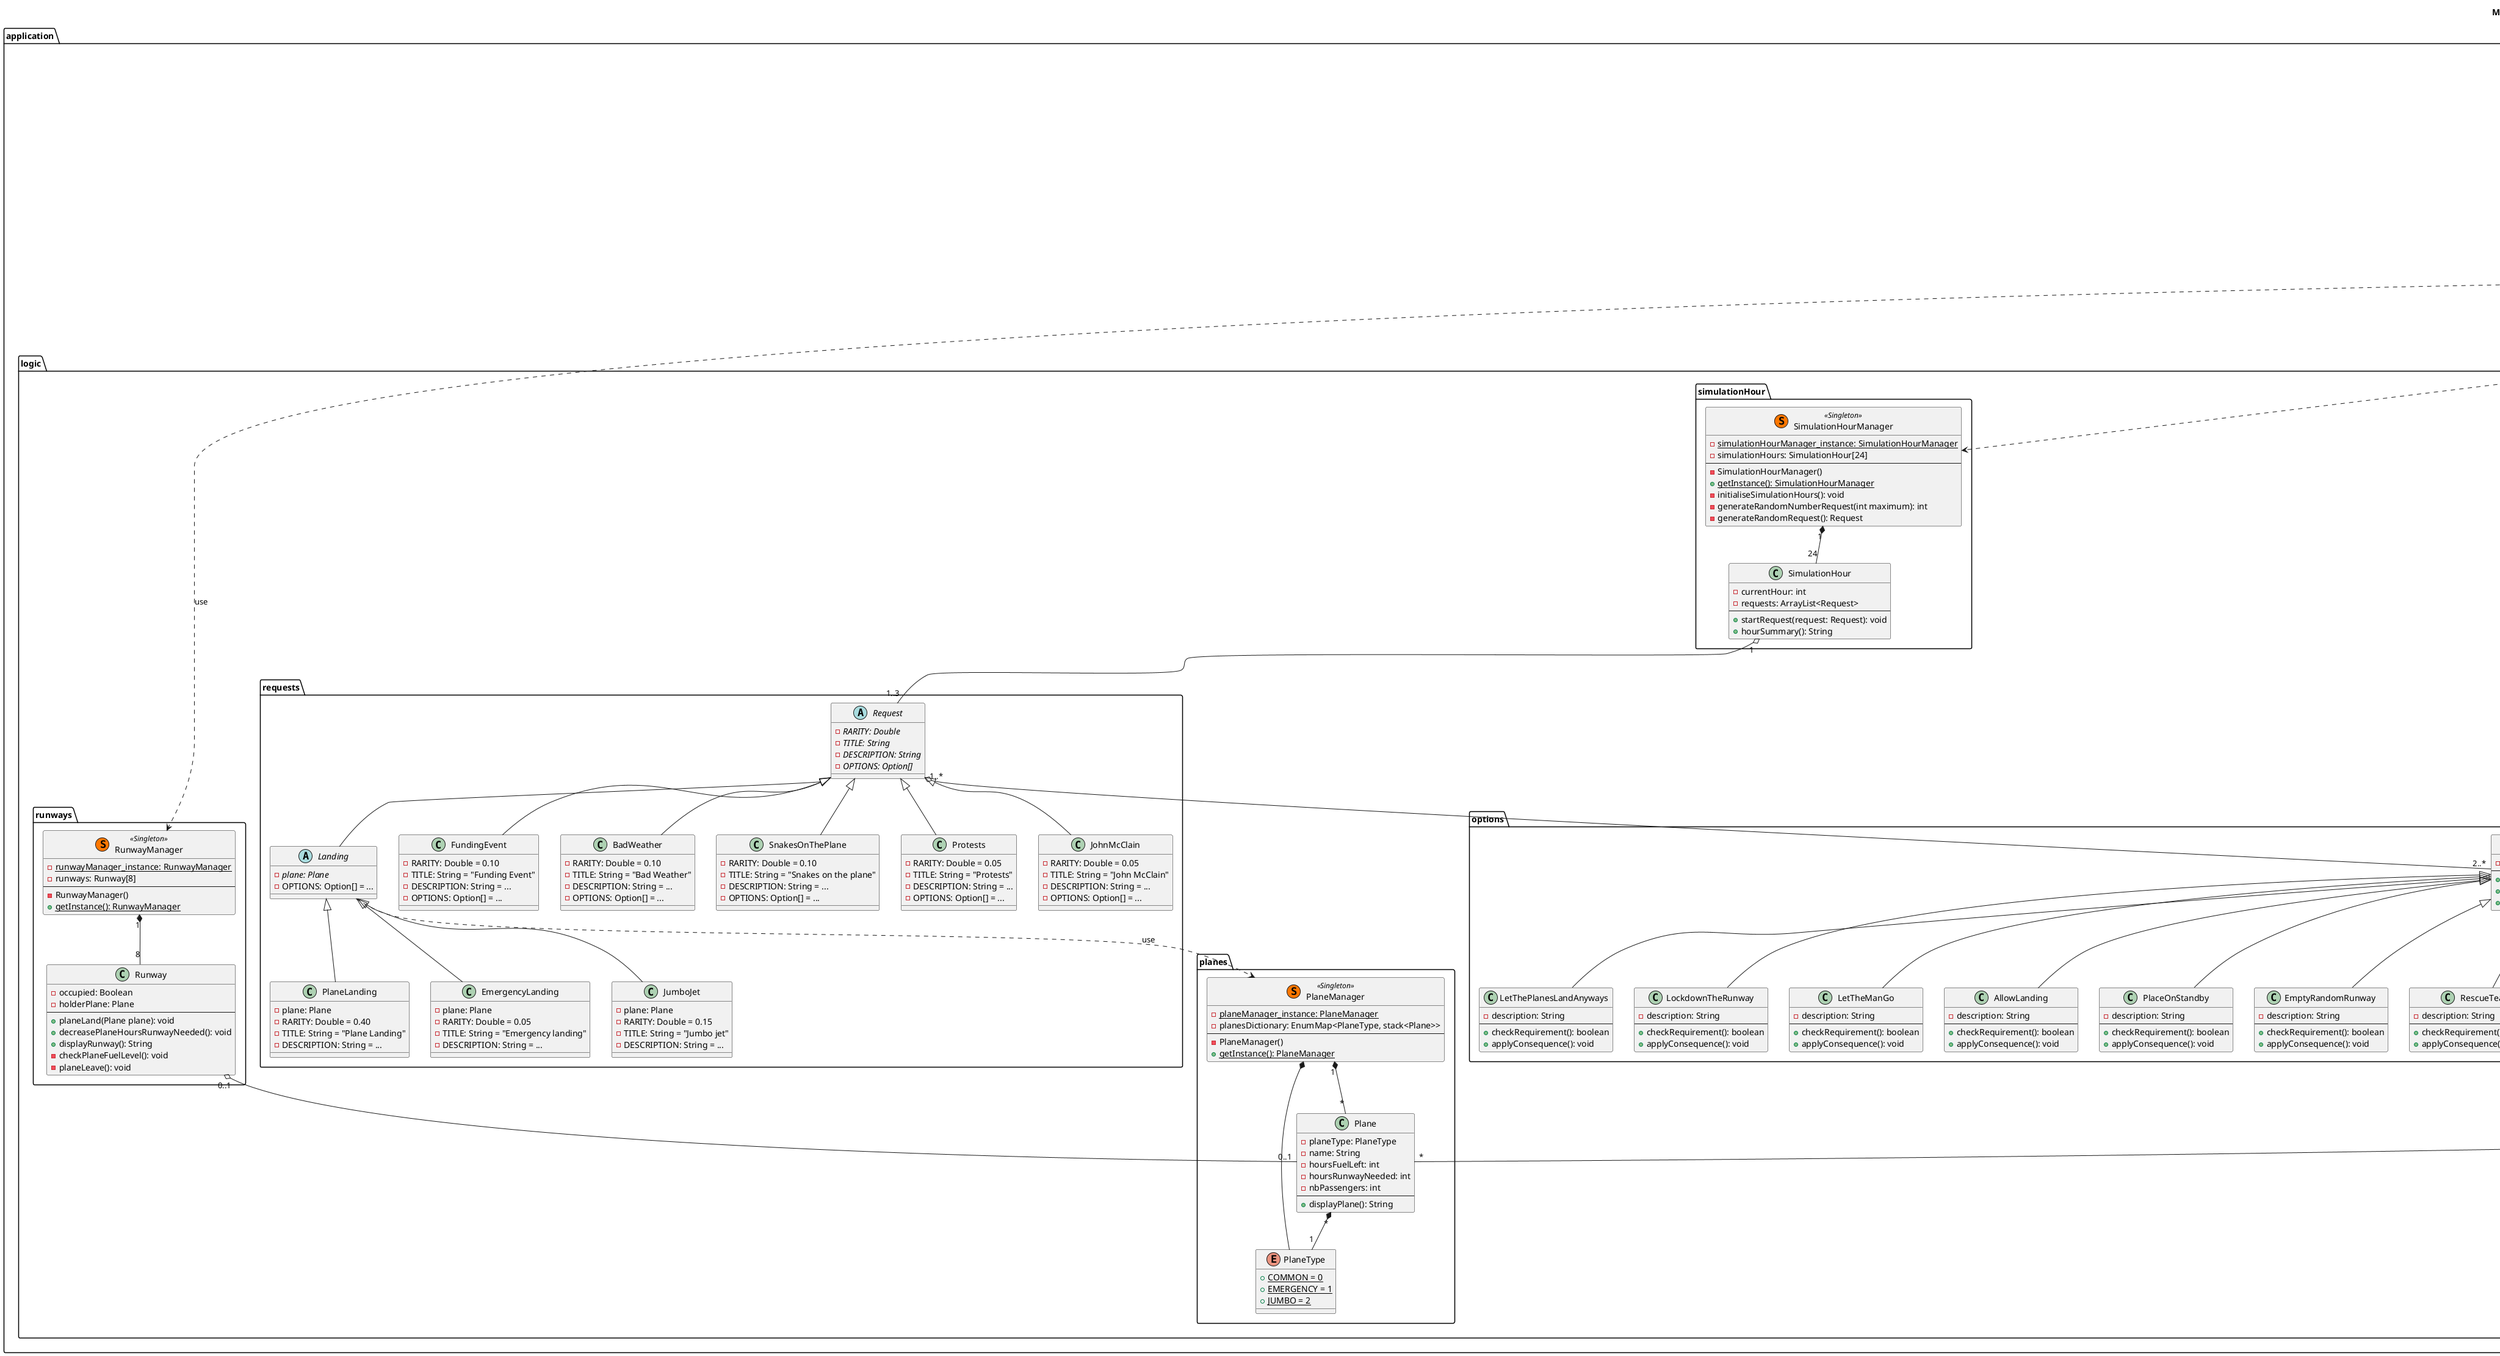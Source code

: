@startuml

title MOD4B - Class Diagram

package application {

  class MainApplication {
    --
    + main(args: String[]): void
    + startSimulation(userInput: Scanner)
  }

  class Simulation {
    --
    + Simulation(userInput: Scanner)
  }

  package userInterface {

    class UserInputManager << (S,#FF7700) Singleton >> {
        - {static} ui_instance: UserInputManager
        - userInput: Scanner
        --
        - UserInputManager()
        + {static} getInstance(): UserInputManager
    }

      package menus {

        class MenuManager << (S,#FF7700) Singleton >> {
            - {static} menuManager_instance: MenuManager
            - menusDictionary: EnumMap<MenuType, Menu>
            --
            - MenuManager()
            + {static} getInstance(): MenuManager
        }

        enum MenuType {
            + {static} MAIN = 0
            + {static} RUNWAY = 1
            + {static} WAITING_PLANES = 2
            + {static} ADVANCE_HOUR = 3
            + {static} REQUEST = 4
        }

        abstract Menu {
          - menuType: MenuType
          --
          {abstract} + goToMenu(Menu menu): void
          {abstract} + menuToString(): String
          + displayMenu(): void
        }

        class MainMenu extends Menu {
          --
          + MainMenu()
          + advanceHour(): void
          + goToMenu(Menu menu): void
          + menuToString(): String
        }

        class RunwayMenu extends Menu {
            --
            + RunwayMenu()
            + goToMenu(Menu menu): void
            + menuToString(): String
        }

        class WaitingPlanesMenu extends Menu {
            --
            + WaitingPlanesMenu()
            + goToMenu(Menu menu): void
            + menuToString(): String
        }

        class AdvanceHourMenu extends Menu {
            --
            + AdvanceHourMenu()
            + goToMenu(Menu menu): void
            + menuToString(): String
        }

        class RequestMenu extends Menu {
            --
            + RequestMenu()
            + goToMenu(Menu menu): void
            + menuToString(): String
        }

      }
  }
  
  package logic {

    package simulationHour {

        class SimulationHourManager << (S,#FF7700) Singleton >> {
            - {static} simulationHourManager_instance: SimulationHourManager
            - simulationHours: SimulationHour[24]
            --
            - SimulationHourManager()
            + {static} getInstance(): SimulationHourManager
            - initialiseSimulationHours(): void
            - generateRandomNumberRequest(int maximum): int
            - generateRandomRequest(): Request
        }

        class SimulationHour {
            - currentHour: int
            - requests: ArrayList<Request>
            --
            + startRequest(request: Request): void
            + hourSummary(): String
        }
      }

      package runways {

        class RunwayManager << (S,#FF7700) Singleton >> {
            - {static} runwayManager_instance: RunwayManager
            - runways: Runway[8]
            --
            - RunwayManager()
            + {static} getInstance(): RunwayManager
        }

        class Runway {
          - occupied: Boolean
          - holderPlane: Plane
          --
          + planeLand(Plane plane): void
          + decreasePlaneHoursRunwayNeeded(): void
          + displayRunway(): String
          - checkPlaneFuelLevel(): void
          - planeLeave(): void
        }
      }

      package waitingPlanes {

        class WaitingPlanesManager << (S,#FF7700) Singleton >> {
            - {static} waitingPlanesManager_instance: WaitingPlanesManager
            - waitingPlanes: ArrayList<Plane>
            --
            - WaitingPlanesManager()
            + {static} getInstance(): WaitingPlanesManager
        }
      }

      package planes {

        class PlaneManager << (S,#FF7700) Singleton >> {
            - {static} planeManager_instance: PlaneManager
            - planesDictionary: EnumMap<PlaneType, stack<Plane>>
            --
            - PlaneManager()
            + {static} getInstance(): PlaneManager
        }

        enum PlaneType {
            + {static} COMMON = 0
            + {static} EMERGENCY = 1
            + {static} JUMBO = 2
        }

        class Plane {
            - planeType: PlaneType
            - name: String
            - hoursFuelLeft: int
            - hoursRunwayNeeded: int
            - nbPassengers: int
            --
            + displayPlane(): String
        }
      }

      package passengers {

        class DeadPassengerCountManager << (S,#FF7700) Singleton >> {
            - {static} deadPassengerCountManager_instance: DeadPassengerCountManager
            - nbDeadPassengers: int
            --
            - DeadPassengerCountManager()
            + {static} getInstance(): DeadPassengerCountManager
        }
      }

      package requests {

          abstract Request {
            {abstract} - RARITY: Double
            {abstract} - TITLE: String
            {abstract} - DESCRIPTION: String
            {abstract} - OPTIONS: Option[]
          }

          abstract Landing extends Request {
             {abstract} - plane: Plane
            - OPTIONS: Option[] = ...
          }

          class PlaneLanding extends Landing {
            - plane: Plane
            - RARITY: Double = 0.40
            - TITLE: String = "Plane Landing"
            - DESCRIPTION: String = ...
          }

          class EmergencyLanding extends Landing {
            - plane: Plane
            - RARITY: Double = 0.05
            - TITLE: String = "Emergency landing"
            - DESCRIPTION: String = ...
          }

          class FundingEvent extends Request {
            - RARITY: Double = 0.10
            - TITLE: String = "Funding Event"
            - DESCRIPTION: String = ...
            - OPTIONS: Option[] = ...
          }

          class JumboJet extends Landing {
            - plane: Plane
            - RARITY: Double = 0.15
            - TITLE: String = "Jumbo jet"
            - DESCRIPTION: String = ...
          }

          class BadWeather extends Request {
            - RARITY: Double = 0.10
            - TITLE: String = "Bad Weather"
            - DESCRIPTION: String = ...
            - OPTIONS: Option[] = ...
          }

          class SnakesOnThePlane extends Request {
            - RARITY: Double = 0.10
            - TITLE: String = "Snakes on the plane"
            - DESCRIPTION: String = ...
            - OPTIONS: Option[] = ...
          }

          class Protests extends Request {
            - RARITY: Double = 0.05
            - TITLE: String = "Protests"
            - DESCRIPTION: String = ...
            - OPTIONS: Option[] = ...
          }

          class JohnMcClain extends Request {
            - RARITY: Double = 0.05
            - TITLE: String = "John McClain"
            - DESCRIPTION: String = ...
            - OPTIONS: Option[] = ...
          }
        }

        package options {

          abstract Option {
            {abstract} - description: String
            --
            {abstract} + checkRequirement(): Boolean
            {abstract} + applyConsequence(): void
            {abstract} + displayOption(): String
          }

          class AllowLanding extends Option {
            - description: String
            --
            + checkRequirement(): boolean
            + applyConsequence(): void
          }

          class PlaceOnStandby extends Option {
            - description: String
            --
            + checkRequirement(): boolean
            + applyConsequence(): void
          }

          class EmptyRandomRunway extends Option {
            - description: String
            --
            + checkRequirement(): boolean
            + applyConsequence(): void
          }

          class RescueTeam extends Option {
            - description: String
            --
            + checkRequirement(): boolean
            + applyConsequence(): void
          }

          class AirRefueling extends Option {
            - description: String
            --
            + checkRequirement(): boolean
            + applyConsequence(): void
          }

          class CrossWinds extends Option {
            - description: String
            --
            + checkRequirement(): boolean
            + applyConsequence(): void
          }

          class IcyRunWays extends Option {
            - description: String
            --
            + checkRequirement(): boolean
            + applyConsequence(): void
          }

          class IceStorm extends Option {
            - description: String
            --
            + checkRequirement(): boolean
            + applyConsequence(): void
          }

          class LetThemLand extends Option {
            - description: String
            --
            + checkRequirement(): boolean
            + applyConsequence(): void
          }

          class RefuseThem extends Option {
            - description: String
            --
            + checkRequirement(): boolean
            + applyConsequence(): void
          }

          class AllowThemTheSpaceToProtest extends Option {
            - description: String
            --
            + checkRequirement(): boolean
            + applyConsequence(): void
          }

          class GetPoliceInvolved extends Option {
            - description: String
            --
            + checkRequirement(): boolean
            + applyConsequence(): void
          }

          class LetThePlanesLandAnyways extends Option {
            - description: String
            --
            + checkRequirement(): boolean
            + applyConsequence(): void
          }

          class LockdownTheRunway extends Option {
            - description: String
            --
            + checkRequirement(): boolean
            + applyConsequence(): void
          }

          class LetTheManGo extends Option {
            - description: String
            --
            + checkRequirement(): boolean
            + applyConsequence(): void
          }

        }
  }



  MainApplication "1" *-- "1" Simulation
  Menu ..> UserInputManager : use
  Request "1..3" -up-o "1" SimulationHour
  Request "1..*" o-- "2..*" Option
  Runway "0..1" o-- "0..1" Plane

  PlaneManager "1" *-- "*" Plane
  PlaneManager *-- PlaneType
  Plane "*" *-- "1" PlaneType

  Simulation ..> UserInputManager : use
  Simulation ..> DeadPassengerCountManager : use
  Simulation ..> SimulationHourManager : use
  Simulation ..> RunwayManager : use
  Simulation ..> WaitingPlanesManager : use

  Landing ..> PlaneManager : use

  MenuManager "1" *-- "*" MenuType
  MenuManager *-- Menu

  Menu "*" -right- "1" MenuType

  SimulationHourManager "1" *-- "24" SimulationHour
  RunwayManager "1" *-- "8" Runway
  WaitingPlanesManager "0..1" *-- "*" Plane

}

@enduml
